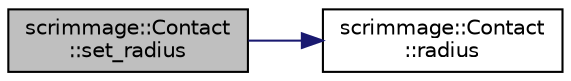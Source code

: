 digraph "scrimmage::Contact::set_radius"
{
 // LATEX_PDF_SIZE
  edge [fontname="Helvetica",fontsize="10",labelfontname="Helvetica",labelfontsize="10"];
  node [fontname="Helvetica",fontsize="10",shape=record];
  rankdir="LR";
  Node1 [label="scrimmage::Contact\l::set_radius",height=0.2,width=0.4,color="black", fillcolor="grey75", style="filled", fontcolor="black",tooltip=" "];
  Node1 -> Node2 [color="midnightblue",fontsize="10",style="solid",fontname="Helvetica"];
  Node2 [label="scrimmage::Contact\l::radius",height=0.2,width=0.4,color="black", fillcolor="white", style="filled",URL="$classscrimmage_1_1Contact.html#a28a97de8612440819db2304dca5459cd",tooltip=" "];
}
